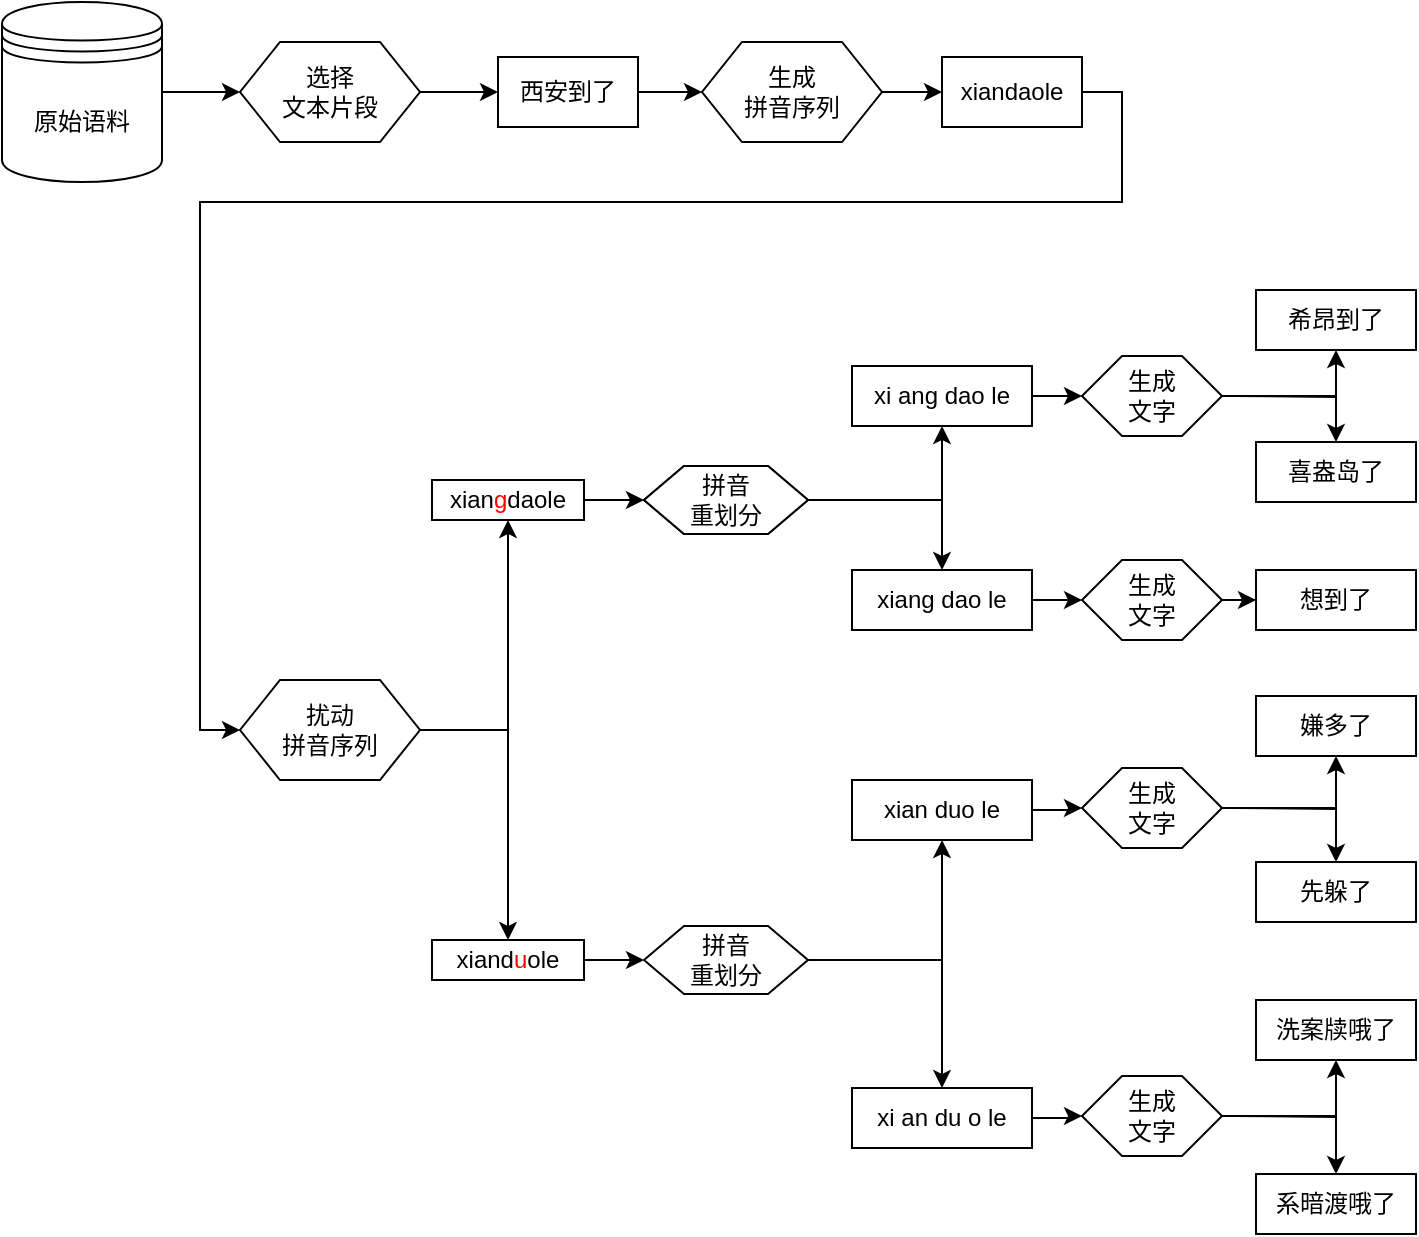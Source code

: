 <mxfile version="20.0.1" type="github">
  <diagram id="C5RBs43oDa-KdzZeNtuy" name="第 1 页">
    <mxGraphModel dx="1422" dy="762" grid="0" gridSize="10" guides="1" tooltips="1" connect="1" arrows="1" fold="1" page="1" pageScale="1" pageWidth="827" pageHeight="1169" math="0" shadow="0">
      <root>
        <mxCell id="WIyWlLk6GJQsqaUBKTNV-0" />
        <mxCell id="WIyWlLk6GJQsqaUBKTNV-1" parent="WIyWlLk6GJQsqaUBKTNV-0" />
        <mxCell id="OJuao177084ycJFc4pqW-50" style="edgeStyle=orthogonalEdgeStyle;rounded=0;orthogonalLoop=1;jettySize=auto;html=1;exitX=1;exitY=0.5;exitDx=0;exitDy=0;entryX=0;entryY=0.5;entryDx=0;entryDy=0;" parent="WIyWlLk6GJQsqaUBKTNV-1" source="OJuao177084ycJFc4pqW-51" target="OJuao177084ycJFc4pqW-53" edge="1">
          <mxGeometry relative="1" as="geometry" />
        </mxCell>
        <mxCell id="OJuao177084ycJFc4pqW-51" value="原始语料" style="shape=datastore;whiteSpace=wrap;html=1;" parent="WIyWlLk6GJQsqaUBKTNV-1" vertex="1">
          <mxGeometry x="35" y="80" width="80" height="90" as="geometry" />
        </mxCell>
        <mxCell id="OJuao177084ycJFc4pqW-52" style="edgeStyle=orthogonalEdgeStyle;rounded=0;orthogonalLoop=1;jettySize=auto;html=1;exitX=1;exitY=0.5;exitDx=0;exitDy=0;entryX=0;entryY=0.5;entryDx=0;entryDy=0;" parent="WIyWlLk6GJQsqaUBKTNV-1" source="OJuao177084ycJFc4pqW-53" target="OJuao177084ycJFc4pqW-55" edge="1">
          <mxGeometry relative="1" as="geometry" />
        </mxCell>
        <mxCell id="OJuao177084ycJFc4pqW-53" value="选择&lt;br&gt;文本片段" style="shape=hexagon;perimeter=hexagonPerimeter2;whiteSpace=wrap;html=1;fixedSize=1;" parent="WIyWlLk6GJQsqaUBKTNV-1" vertex="1">
          <mxGeometry x="154" y="100" width="90" height="50" as="geometry" />
        </mxCell>
        <mxCell id="OJuao177084ycJFc4pqW-54" style="edgeStyle=orthogonalEdgeStyle;rounded=0;orthogonalLoop=1;jettySize=auto;html=1;exitX=1;exitY=0.5;exitDx=0;exitDy=0;entryX=0;entryY=0.5;entryDx=0;entryDy=0;" parent="WIyWlLk6GJQsqaUBKTNV-1" source="OJuao177084ycJFc4pqW-55" target="OJuao177084ycJFc4pqW-57" edge="1">
          <mxGeometry relative="1" as="geometry" />
        </mxCell>
        <mxCell id="OJuao177084ycJFc4pqW-55" value="西安到了" style="rounded=0;whiteSpace=wrap;html=1;" parent="WIyWlLk6GJQsqaUBKTNV-1" vertex="1">
          <mxGeometry x="283" y="107.5" width="70" height="35" as="geometry" />
        </mxCell>
        <mxCell id="OJuao177084ycJFc4pqW-56" style="edgeStyle=orthogonalEdgeStyle;rounded=0;orthogonalLoop=1;jettySize=auto;html=1;exitX=1;exitY=0.5;exitDx=0;exitDy=0;entryX=0;entryY=0.5;entryDx=0;entryDy=0;" parent="WIyWlLk6GJQsqaUBKTNV-1" source="OJuao177084ycJFc4pqW-57" target="OJuao177084ycJFc4pqW-59" edge="1">
          <mxGeometry relative="1" as="geometry" />
        </mxCell>
        <mxCell id="OJuao177084ycJFc4pqW-57" value="生成&lt;br&gt;拼音序列" style="shape=hexagon;perimeter=hexagonPerimeter2;whiteSpace=wrap;html=1;fixedSize=1;" parent="WIyWlLk6GJQsqaUBKTNV-1" vertex="1">
          <mxGeometry x="385" y="100" width="90" height="50" as="geometry" />
        </mxCell>
        <mxCell id="OJuao177084ycJFc4pqW-58" style="edgeStyle=orthogonalEdgeStyle;rounded=0;orthogonalLoop=1;jettySize=auto;html=1;exitX=1;exitY=0.5;exitDx=0;exitDy=0;entryX=0;entryY=0.5;entryDx=0;entryDy=0;" parent="WIyWlLk6GJQsqaUBKTNV-1" source="OJuao177084ycJFc4pqW-59" target="OJuao177084ycJFc4pqW-62" edge="1">
          <mxGeometry relative="1" as="geometry">
            <Array as="points">
              <mxPoint x="595" y="125" />
              <mxPoint x="595" y="180" />
              <mxPoint x="134" y="180" />
              <mxPoint x="134" y="444" />
            </Array>
          </mxGeometry>
        </mxCell>
        <mxCell id="OJuao177084ycJFc4pqW-59" value="xiandaole" style="rounded=0;whiteSpace=wrap;html=1;" parent="WIyWlLk6GJQsqaUBKTNV-1" vertex="1">
          <mxGeometry x="505" y="107.5" width="70" height="35" as="geometry" />
        </mxCell>
        <mxCell id="OJuao177084ycJFc4pqW-60" style="edgeStyle=orthogonalEdgeStyle;rounded=0;orthogonalLoop=1;jettySize=auto;html=1;exitX=1;exitY=0.5;exitDx=0;exitDy=0;entryX=0.5;entryY=1;entryDx=0;entryDy=0;" parent="WIyWlLk6GJQsqaUBKTNV-1" source="OJuao177084ycJFc4pqW-62" target="OJuao177084ycJFc4pqW-64" edge="1">
          <mxGeometry relative="1" as="geometry">
            <mxPoint x="288" y="345" as="targetPoint" />
          </mxGeometry>
        </mxCell>
        <mxCell id="OJuao177084ycJFc4pqW-61" style="edgeStyle=orthogonalEdgeStyle;rounded=0;orthogonalLoop=1;jettySize=auto;html=1;exitX=1;exitY=0.5;exitDx=0;exitDy=0;entryX=0.5;entryY=0;entryDx=0;entryDy=0;" parent="WIyWlLk6GJQsqaUBKTNV-1" source="OJuao177084ycJFc4pqW-62" target="OJuao177084ycJFc4pqW-66" edge="1">
          <mxGeometry relative="1" as="geometry">
            <mxPoint x="288" y="545" as="targetPoint" />
          </mxGeometry>
        </mxCell>
        <mxCell id="OJuao177084ycJFc4pqW-62" value="扰动&lt;br&gt;拼音序列" style="shape=hexagon;perimeter=hexagonPerimeter2;whiteSpace=wrap;html=1;fixedSize=1;" parent="WIyWlLk6GJQsqaUBKTNV-1" vertex="1">
          <mxGeometry x="154" y="419" width="90" height="50" as="geometry" />
        </mxCell>
        <mxCell id="OJuao177084ycJFc4pqW-63" value="" style="edgeStyle=orthogonalEdgeStyle;rounded=0;orthogonalLoop=1;jettySize=auto;html=1;" parent="WIyWlLk6GJQsqaUBKTNV-1" source="OJuao177084ycJFc4pqW-64" target="OJuao177084ycJFc4pqW-67" edge="1">
          <mxGeometry relative="1" as="geometry" />
        </mxCell>
        <mxCell id="OJuao177084ycJFc4pqW-64" value="xian&lt;font color=&quot;#ff0000&quot;&gt;g&lt;/font&gt;daole" style="rounded=0;whiteSpace=wrap;html=1;" parent="WIyWlLk6GJQsqaUBKTNV-1" vertex="1">
          <mxGeometry x="250" y="319" width="76" height="20" as="geometry" />
        </mxCell>
        <mxCell id="OJuao177084ycJFc4pqW-65" style="edgeStyle=orthogonalEdgeStyle;rounded=0;orthogonalLoop=1;jettySize=auto;html=1;" parent="WIyWlLk6GJQsqaUBKTNV-1" source="OJuao177084ycJFc4pqW-66" target="OJuao177084ycJFc4pqW-73" edge="1">
          <mxGeometry relative="1" as="geometry">
            <mxPoint x="356" y="559" as="targetPoint" />
          </mxGeometry>
        </mxCell>
        <mxCell id="OJuao177084ycJFc4pqW-66" value="xiand&lt;font color=&quot;#ff0000&quot;&gt;u&lt;/font&gt;ole" style="rounded=0;whiteSpace=wrap;html=1;" parent="WIyWlLk6GJQsqaUBKTNV-1" vertex="1">
          <mxGeometry x="250" y="549" width="76" height="20" as="geometry" />
        </mxCell>
        <mxCell id="OJuao177084ycJFc4pqW-67" value="拼音&lt;br&gt;重划分" style="shape=hexagon;perimeter=hexagonPerimeter2;whiteSpace=wrap;html=1;fixedSize=1;rounded=0;" parent="WIyWlLk6GJQsqaUBKTNV-1" vertex="1" name="六边形">
          <mxGeometry x="356" y="312" width="82" height="34" as="geometry" />
        </mxCell>
        <mxCell id="OJuao177084ycJFc4pqW-68" style="edgeStyle=orthogonalEdgeStyle;rounded=0;orthogonalLoop=1;jettySize=auto;html=1;" parent="WIyWlLk6GJQsqaUBKTNV-1" source="OJuao177084ycJFc4pqW-70" target="OJuao177084ycJFc4pqW-89" edge="1">
          <mxGeometry relative="1" as="geometry">
            <mxPoint x="490" y="329" as="targetPoint" />
          </mxGeometry>
        </mxCell>
        <mxCell id="OJuao177084ycJFc4pqW-69" style="edgeStyle=orthogonalEdgeStyle;rounded=0;orthogonalLoop=1;jettySize=auto;html=1;exitX=1;exitY=0.5;exitDx=0;exitDy=0;entryX=0.5;entryY=0;entryDx=0;entryDy=0;" parent="WIyWlLk6GJQsqaUBKTNV-1" source="OJuao177084ycJFc4pqW-70" target="OJuao177084ycJFc4pqW-96" edge="1">
          <mxGeometry relative="1" as="geometry" />
        </mxCell>
        <mxCell id="OJuao177084ycJFc4pqW-70" value="拼音&lt;br&gt;重划分" style="shape=hexagon;perimeter=hexagonPerimeter2;whiteSpace=wrap;html=1;fixedSize=1;rounded=0;" parent="WIyWlLk6GJQsqaUBKTNV-1" vertex="1" name="六边形">
          <mxGeometry x="356" y="312" width="82" height="34" as="geometry" />
        </mxCell>
        <mxCell id="OJuao177084ycJFc4pqW-71" style="edgeStyle=orthogonalEdgeStyle;rounded=0;orthogonalLoop=1;jettySize=auto;html=1;exitX=1;exitY=0.5;exitDx=0;exitDy=0;" parent="WIyWlLk6GJQsqaUBKTNV-1" source="OJuao177084ycJFc4pqW-73" target="OJuao177084ycJFc4pqW-75" edge="1">
          <mxGeometry relative="1" as="geometry">
            <mxPoint x="490" y="426" as="targetPoint" />
            <mxPoint x="440" y="560" as="sourcePoint" />
          </mxGeometry>
        </mxCell>
        <mxCell id="OJuao177084ycJFc4pqW-72" style="edgeStyle=orthogonalEdgeStyle;rounded=0;orthogonalLoop=1;jettySize=auto;html=1;exitX=1;exitY=0.5;exitDx=0;exitDy=0;" parent="WIyWlLk6GJQsqaUBKTNV-1" source="OJuao177084ycJFc4pqW-73" target="OJuao177084ycJFc4pqW-77" edge="1">
          <mxGeometry relative="1" as="geometry">
            <mxPoint x="490" y="676" as="targetPoint" />
            <mxPoint x="440" y="560" as="sourcePoint" />
            <Array as="points">
              <mxPoint x="505" y="559" />
            </Array>
          </mxGeometry>
        </mxCell>
        <mxCell id="OJuao177084ycJFc4pqW-73" value="拼音&lt;br&gt;重划分" style="shape=hexagon;perimeter=hexagonPerimeter2;whiteSpace=wrap;html=1;fixedSize=1;" parent="WIyWlLk6GJQsqaUBKTNV-1" vertex="1" name="六边形">
          <mxGeometry x="356" y="542" width="82" height="34" as="geometry" />
        </mxCell>
        <mxCell id="OJuao177084ycJFc4pqW-74" style="edgeStyle=orthogonalEdgeStyle;rounded=0;orthogonalLoop=1;jettySize=auto;html=1;" parent="WIyWlLk6GJQsqaUBKTNV-1" source="OJuao177084ycJFc4pqW-75" target="OJuao177084ycJFc4pqW-80" edge="1">
          <mxGeometry relative="1" as="geometry">
            <mxPoint x="576" y="483" as="targetPoint" />
          </mxGeometry>
        </mxCell>
        <mxCell id="OJuao177084ycJFc4pqW-75" value="xian duo le" style="whiteSpace=wrap;html=1;" parent="WIyWlLk6GJQsqaUBKTNV-1" vertex="1" name="长方形">
          <mxGeometry x="460" y="469" width="90" height="30" as="geometry" />
        </mxCell>
        <mxCell id="OJuao177084ycJFc4pqW-76" style="edgeStyle=orthogonalEdgeStyle;rounded=0;orthogonalLoop=1;jettySize=auto;html=1;" parent="WIyWlLk6GJQsqaUBKTNV-1" source="OJuao177084ycJFc4pqW-77" target="OJuao177084ycJFc4pqW-85" edge="1">
          <mxGeometry relative="1" as="geometry">
            <mxPoint x="576" y="637" as="targetPoint" />
          </mxGeometry>
        </mxCell>
        <mxCell id="OJuao177084ycJFc4pqW-77" value="xi an du o le" style="whiteSpace=wrap;html=1;" parent="WIyWlLk6GJQsqaUBKTNV-1" vertex="1" name="长方形">
          <mxGeometry x="460" y="623" width="90" height="30" as="geometry" />
        </mxCell>
        <mxCell id="OJuao177084ycJFc4pqW-78" style="edgeStyle=orthogonalEdgeStyle;rounded=0;orthogonalLoop=1;jettySize=auto;html=1;" parent="WIyWlLk6GJQsqaUBKTNV-1" target="OJuao177084ycJFc4pqW-81" edge="1">
          <mxGeometry relative="1" as="geometry">
            <mxPoint x="682" y="444" as="targetPoint" />
            <mxPoint x="651" y="483" as="sourcePoint" />
          </mxGeometry>
        </mxCell>
        <mxCell id="OJuao177084ycJFc4pqW-79" style="edgeStyle=orthogonalEdgeStyle;rounded=0;orthogonalLoop=1;jettySize=auto;html=1;exitX=1;exitY=0.5;exitDx=0;exitDy=0;" parent="WIyWlLk6GJQsqaUBKTNV-1" source="OJuao177084ycJFc4pqW-80" target="OJuao177084ycJFc4pqW-82" edge="1">
          <mxGeometry relative="1" as="geometry">
            <mxPoint x="702" y="534" as="targetPoint" />
            <mxPoint x="651" y="483" as="sourcePoint" />
          </mxGeometry>
        </mxCell>
        <mxCell id="OJuao177084ycJFc4pqW-80" value="生成&lt;br&gt;文字" style="shape=hexagon;perimeter=hexagonPerimeter2;whiteSpace=wrap;html=1;fixedSize=1;" parent="WIyWlLk6GJQsqaUBKTNV-1" vertex="1" name="六边形">
          <mxGeometry x="575" y="463" width="70" height="40" as="geometry" />
        </mxCell>
        <mxCell id="OJuao177084ycJFc4pqW-81" value="嫌多了" style="whiteSpace=wrap;html=1;" parent="WIyWlLk6GJQsqaUBKTNV-1" vertex="1" name="长方形">
          <mxGeometry x="662" y="427" width="80" height="30" as="geometry" />
        </mxCell>
        <mxCell id="OJuao177084ycJFc4pqW-82" value="先躲了" style="whiteSpace=wrap;html=1;" parent="WIyWlLk6GJQsqaUBKTNV-1" vertex="1" name="长方形">
          <mxGeometry x="662" y="510" width="80" height="30" as="geometry" />
        </mxCell>
        <mxCell id="OJuao177084ycJFc4pqW-83" style="edgeStyle=orthogonalEdgeStyle;rounded=0;orthogonalLoop=1;jettySize=auto;html=1;" parent="WIyWlLk6GJQsqaUBKTNV-1" target="OJuao177084ycJFc4pqW-86" edge="1">
          <mxGeometry relative="1" as="geometry">
            <mxPoint x="702" y="602" as="targetPoint" />
            <mxPoint x="651" y="637" as="sourcePoint" />
          </mxGeometry>
        </mxCell>
        <mxCell id="OJuao177084ycJFc4pqW-84" style="edgeStyle=orthogonalEdgeStyle;rounded=0;orthogonalLoop=1;jettySize=auto;html=1;exitX=1;exitY=0.5;exitDx=0;exitDy=0;" parent="WIyWlLk6GJQsqaUBKTNV-1" source="OJuao177084ycJFc4pqW-85" target="OJuao177084ycJFc4pqW-87" edge="1">
          <mxGeometry relative="1" as="geometry">
            <mxPoint x="702" y="682" as="targetPoint" />
            <mxPoint x="651" y="637" as="sourcePoint" />
          </mxGeometry>
        </mxCell>
        <mxCell id="OJuao177084ycJFc4pqW-85" value="生成&lt;br&gt;文字" style="shape=hexagon;perimeter=hexagonPerimeter2;whiteSpace=wrap;html=1;fixedSize=1;" parent="WIyWlLk6GJQsqaUBKTNV-1" vertex="1" name="六边形">
          <mxGeometry x="575" y="617" width="70" height="40" as="geometry" />
        </mxCell>
        <mxCell id="OJuao177084ycJFc4pqW-86" value="洗案牍哦了" style="whiteSpace=wrap;html=1;" parent="WIyWlLk6GJQsqaUBKTNV-1" vertex="1" name="长方形">
          <mxGeometry x="662" y="579" width="80" height="30" as="geometry" />
        </mxCell>
        <mxCell id="OJuao177084ycJFc4pqW-87" value="系暗渡哦了" style="whiteSpace=wrap;html=1;" parent="WIyWlLk6GJQsqaUBKTNV-1" vertex="1" name="长方形">
          <mxGeometry x="662" y="666" width="80" height="30" as="geometry" />
        </mxCell>
        <mxCell id="OJuao177084ycJFc4pqW-88" style="edgeStyle=orthogonalEdgeStyle;rounded=0;orthogonalLoop=1;jettySize=auto;html=1;" parent="WIyWlLk6GJQsqaUBKTNV-1" source="OJuao177084ycJFc4pqW-89" target="OJuao177084ycJFc4pqW-92" edge="1">
          <mxGeometry relative="1" as="geometry">
            <mxPoint x="590" y="277" as="targetPoint" />
          </mxGeometry>
        </mxCell>
        <mxCell id="OJuao177084ycJFc4pqW-89" value="xi ang dao le" style="whiteSpace=wrap;html=1;" parent="WIyWlLk6GJQsqaUBKTNV-1" vertex="1" name="长方形">
          <mxGeometry x="460" y="262" width="90" height="30" as="geometry" />
        </mxCell>
        <mxCell id="OJuao177084ycJFc4pqW-90" style="edgeStyle=orthogonalEdgeStyle;rounded=0;orthogonalLoop=1;jettySize=auto;html=1;" parent="WIyWlLk6GJQsqaUBKTNV-1" target="OJuao177084ycJFc4pqW-93" edge="1">
          <mxGeometry relative="1" as="geometry">
            <mxPoint x="706" y="233" as="targetPoint" />
            <mxPoint x="651" y="277" as="sourcePoint" />
          </mxGeometry>
        </mxCell>
        <mxCell id="OJuao177084ycJFc4pqW-91" style="edgeStyle=orthogonalEdgeStyle;rounded=0;orthogonalLoop=1;jettySize=auto;html=1;exitX=1;exitY=0.5;exitDx=0;exitDy=0;" parent="WIyWlLk6GJQsqaUBKTNV-1" source="OJuao177084ycJFc4pqW-92" target="OJuao177084ycJFc4pqW-94" edge="1">
          <mxGeometry relative="1" as="geometry">
            <mxPoint x="706" y="303" as="targetPoint" />
            <mxPoint x="651" y="277" as="sourcePoint" />
          </mxGeometry>
        </mxCell>
        <mxCell id="OJuao177084ycJFc4pqW-92" value="生成&lt;br&gt;文字" style="shape=hexagon;perimeter=hexagonPerimeter2;whiteSpace=wrap;html=1;fixedSize=1;" parent="WIyWlLk6GJQsqaUBKTNV-1" vertex="1" name="六边形">
          <mxGeometry x="575" y="257" width="70" height="40" as="geometry" />
        </mxCell>
        <mxCell id="OJuao177084ycJFc4pqW-93" value="希昂到了" style="whiteSpace=wrap;html=1;" parent="WIyWlLk6GJQsqaUBKTNV-1" vertex="1" name="长方形">
          <mxGeometry x="662" y="224" width="80" height="30" as="geometry" />
        </mxCell>
        <mxCell id="OJuao177084ycJFc4pqW-94" value="喜盎岛了" style="whiteSpace=wrap;html=1;" parent="WIyWlLk6GJQsqaUBKTNV-1" vertex="1" name="长方形">
          <mxGeometry x="662" y="300" width="80" height="30" as="geometry" />
        </mxCell>
        <mxCell id="OJuao177084ycJFc4pqW-95" style="edgeStyle=orthogonalEdgeStyle;rounded=0;orthogonalLoop=1;jettySize=auto;html=1;" parent="WIyWlLk6GJQsqaUBKTNV-1" source="OJuao177084ycJFc4pqW-96" target="OJuao177084ycJFc4pqW-98" edge="1">
          <mxGeometry relative="1" as="geometry">
            <mxPoint x="580" y="379" as="targetPoint" />
          </mxGeometry>
        </mxCell>
        <mxCell id="OJuao177084ycJFc4pqW-96" value="xiang dao le" style="rounded=0;whiteSpace=wrap;html=1;" parent="WIyWlLk6GJQsqaUBKTNV-1" vertex="1">
          <mxGeometry x="460" y="364" width="90" height="30" as="geometry" />
        </mxCell>
        <mxCell id="OJuao177084ycJFc4pqW-97" style="edgeStyle=orthogonalEdgeStyle;rounded=0;orthogonalLoop=1;jettySize=auto;html=1;" parent="WIyWlLk6GJQsqaUBKTNV-1" source="OJuao177084ycJFc4pqW-98" target="OJuao177084ycJFc4pqW-99" edge="1">
          <mxGeometry relative="1" as="geometry">
            <mxPoint x="680" y="379" as="targetPoint" />
          </mxGeometry>
        </mxCell>
        <mxCell id="OJuao177084ycJFc4pqW-98" value="生成&lt;br&gt;文字" style="shape=hexagon;perimeter=hexagonPerimeter2;whiteSpace=wrap;html=1;fixedSize=1;" parent="WIyWlLk6GJQsqaUBKTNV-1" vertex="1" name="六边形">
          <mxGeometry x="575" y="359" width="70" height="40" as="geometry" />
        </mxCell>
        <mxCell id="OJuao177084ycJFc4pqW-99" value="想到了" style="whiteSpace=wrap;html=1;" parent="WIyWlLk6GJQsqaUBKTNV-1" vertex="1" name="长方形">
          <mxGeometry x="662" y="364" width="80" height="30" as="geometry" />
        </mxCell>
      </root>
    </mxGraphModel>
  </diagram>
</mxfile>
